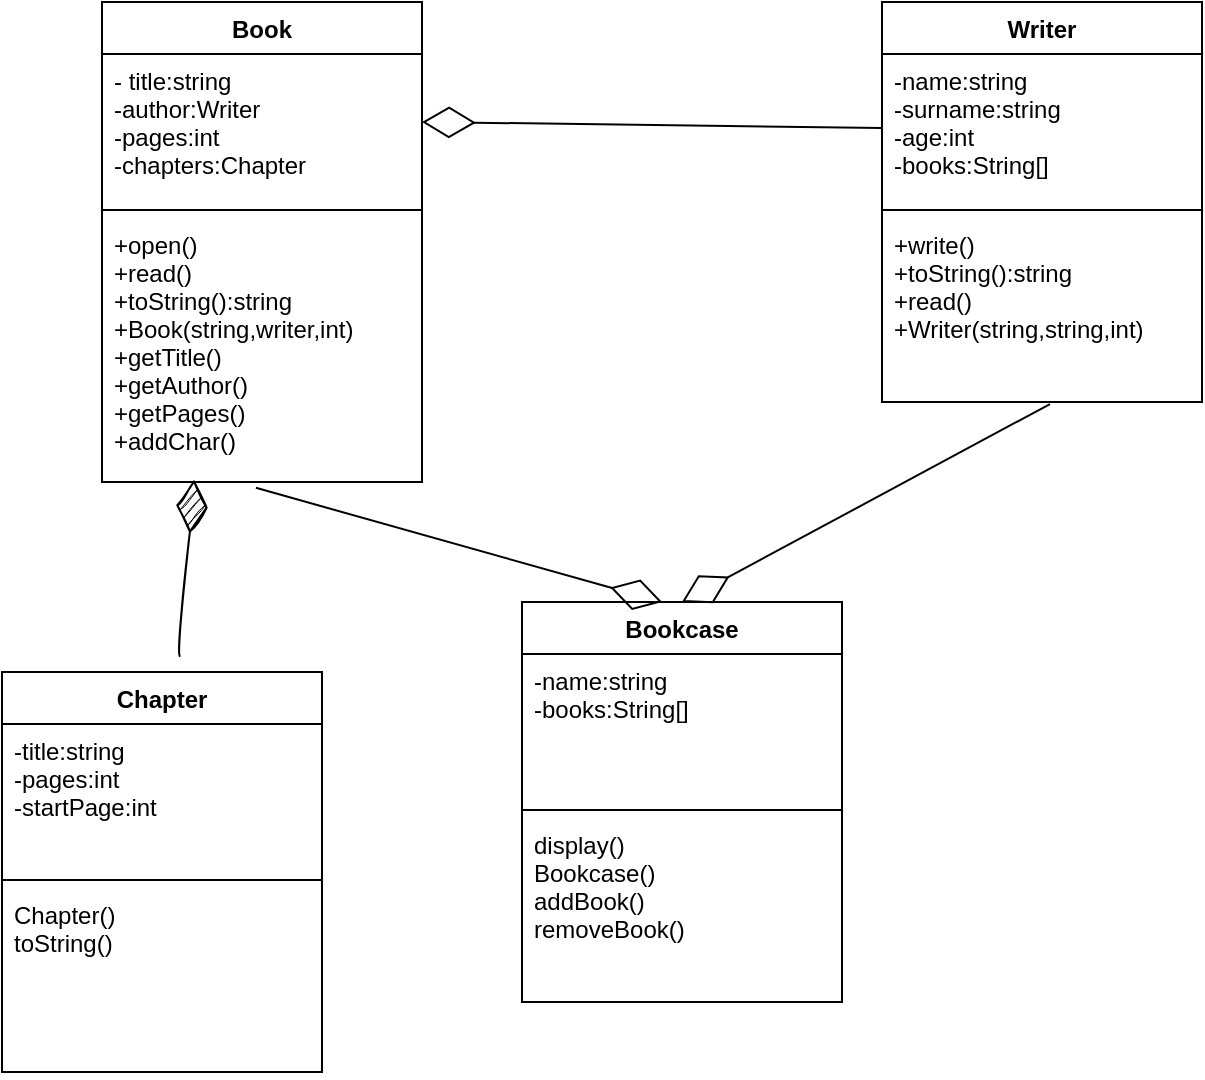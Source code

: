 <mxfile version="15.8.1" type="device" pages="2"><diagram id="hpXDAAsg20ZeI4w_h1mu" name="Page-1"><mxGraphModel dx="924" dy="883" grid="1" gridSize="10" guides="1" tooltips="1" connect="1" arrows="1" fold="1" page="1" pageScale="1" pageWidth="827" pageHeight="1169" math="0" shadow="0"><root><mxCell id="0"/><mxCell id="1" parent="0"/><mxCell id="XFLOXYtCCVQ0YSttBOrB-2" value="Book" style="swimlane;fontStyle=1;align=center;verticalAlign=top;childLayout=stackLayout;horizontal=1;startSize=26;horizontalStack=0;resizeParent=1;resizeParentMax=0;resizeLast=0;collapsible=1;marginBottom=0;" parent="1" vertex="1"><mxGeometry x="120" y="50" width="160" height="240" as="geometry"/></mxCell><mxCell id="XFLOXYtCCVQ0YSttBOrB-3" value="- title:string&#10;-author:Writer&#10;-pages:int&#10;-chapters:Chapter" style="text;strokeColor=none;fillColor=none;align=left;verticalAlign=top;spacingLeft=4;spacingRight=4;overflow=hidden;rotatable=0;points=[[0,0.5],[1,0.5]];portConstraint=eastwest;" parent="XFLOXYtCCVQ0YSttBOrB-2" vertex="1"><mxGeometry y="26" width="160" height="74" as="geometry"/></mxCell><mxCell id="XFLOXYtCCVQ0YSttBOrB-4" value="" style="line;strokeWidth=1;fillColor=none;align=left;verticalAlign=middle;spacingTop=-1;spacingLeft=3;spacingRight=3;rotatable=0;labelPosition=right;points=[];portConstraint=eastwest;" parent="XFLOXYtCCVQ0YSttBOrB-2" vertex="1"><mxGeometry y="100" width="160" height="8" as="geometry"/></mxCell><mxCell id="XFLOXYtCCVQ0YSttBOrB-5" value="+open()&#10;+read()&#10;+toString():string&#10;+Book(string,writer,int)&#10;+getTitle()&#10;+getAuthor()&#10;+getPages()&#10;+addChar()" style="text;strokeColor=none;fillColor=none;align=left;verticalAlign=top;spacingLeft=4;spacingRight=4;overflow=hidden;rotatable=0;points=[[0,0.5],[1,0.5]];portConstraint=eastwest;" parent="XFLOXYtCCVQ0YSttBOrB-2" vertex="1"><mxGeometry y="108" width="160" height="132" as="geometry"/></mxCell><mxCell id="XFLOXYtCCVQ0YSttBOrB-6" value="Writer" style="swimlane;fontStyle=1;align=center;verticalAlign=top;childLayout=stackLayout;horizontal=1;startSize=26;horizontalStack=0;resizeParent=1;resizeParentMax=0;resizeLast=0;collapsible=1;marginBottom=0;" parent="1" vertex="1"><mxGeometry x="510" y="50" width="160" height="200" as="geometry"><mxRectangle x="240" y="40" width="100" height="26" as="alternateBounds"/></mxGeometry></mxCell><mxCell id="XFLOXYtCCVQ0YSttBOrB-7" value="-name:string&#10;-surname:string&#10;-age:int&#10;-books:String[]" style="text;strokeColor=none;fillColor=none;align=left;verticalAlign=top;spacingLeft=4;spacingRight=4;overflow=hidden;rotatable=0;points=[[0,0.5],[1,0.5]];portConstraint=eastwest;" parent="XFLOXYtCCVQ0YSttBOrB-6" vertex="1"><mxGeometry y="26" width="160" height="74" as="geometry"/></mxCell><mxCell id="XFLOXYtCCVQ0YSttBOrB-8" value="" style="line;strokeWidth=1;fillColor=none;align=left;verticalAlign=middle;spacingTop=-1;spacingLeft=3;spacingRight=3;rotatable=0;labelPosition=right;points=[];portConstraint=eastwest;" parent="XFLOXYtCCVQ0YSttBOrB-6" vertex="1"><mxGeometry y="100" width="160" height="8" as="geometry"/></mxCell><mxCell id="XFLOXYtCCVQ0YSttBOrB-9" value="+write()&#10;+toString():string&#10;+read()&#10;+Writer(string,string,int)" style="text;strokeColor=none;fillColor=none;align=left;verticalAlign=top;spacingLeft=4;spacingRight=4;overflow=hidden;rotatable=0;points=[[0,0.5],[1,0.5]];portConstraint=eastwest;" parent="XFLOXYtCCVQ0YSttBOrB-6" vertex="1"><mxGeometry y="108" width="160" height="92" as="geometry"/></mxCell><mxCell id="C1U3ARaBusEptXIlaP_k-1" value="Bookcase" style="swimlane;fontStyle=1;align=center;verticalAlign=top;childLayout=stackLayout;horizontal=1;startSize=26;horizontalStack=0;resizeParent=1;resizeParentMax=0;resizeLast=0;collapsible=1;marginBottom=0;" vertex="1" parent="1"><mxGeometry x="330" y="350" width="160" height="200" as="geometry"><mxRectangle x="240" y="40" width="100" height="26" as="alternateBounds"/></mxGeometry></mxCell><mxCell id="C1U3ARaBusEptXIlaP_k-2" value="-name:string&#10;-books:String[]" style="text;strokeColor=none;fillColor=none;align=left;verticalAlign=top;spacingLeft=4;spacingRight=4;overflow=hidden;rotatable=0;points=[[0,0.5],[1,0.5]];portConstraint=eastwest;" vertex="1" parent="C1U3ARaBusEptXIlaP_k-1"><mxGeometry y="26" width="160" height="74" as="geometry"/></mxCell><mxCell id="C1U3ARaBusEptXIlaP_k-3" value="" style="line;strokeWidth=1;fillColor=none;align=left;verticalAlign=middle;spacingTop=-1;spacingLeft=3;spacingRight=3;rotatable=0;labelPosition=right;points=[];portConstraint=eastwest;" vertex="1" parent="C1U3ARaBusEptXIlaP_k-1"><mxGeometry y="100" width="160" height="8" as="geometry"/></mxCell><mxCell id="C1U3ARaBusEptXIlaP_k-4" value="display()&#10;Bookcase()&#10;addBook()&#10;removeBook()" style="text;strokeColor=none;fillColor=none;align=left;verticalAlign=top;spacingLeft=4;spacingRight=4;overflow=hidden;rotatable=0;points=[[0,0.5],[1,0.5]];portConstraint=eastwest;" vertex="1" parent="C1U3ARaBusEptXIlaP_k-1"><mxGeometry y="108" width="160" height="92" as="geometry"/></mxCell><mxCell id="C1U3ARaBusEptXIlaP_k-10" value="" style="endArrow=diamondThin;endFill=0;endSize=24;html=1;rounded=0;exitX=0.481;exitY=1.022;exitDx=0;exitDy=0;exitPerimeter=0;entryX=0.438;entryY=0;entryDx=0;entryDy=0;entryPerimeter=0;" edge="1" parent="1" source="XFLOXYtCCVQ0YSttBOrB-5" target="C1U3ARaBusEptXIlaP_k-1"><mxGeometry width="160" relative="1" as="geometry"><mxPoint x="280" y="258" as="sourcePoint"/><mxPoint x="410" y="340" as="targetPoint"/></mxGeometry></mxCell><mxCell id="C1U3ARaBusEptXIlaP_k-11" value="" style="endArrow=diamondThin;endFill=0;endSize=24;html=1;rounded=0;exitX=0;exitY=0.5;exitDx=0;exitDy=0;" edge="1" parent="1" source="XFLOXYtCCVQ0YSttBOrB-7"><mxGeometry width="160" relative="1" as="geometry"><mxPoint x="430" y="111" as="sourcePoint"/><mxPoint x="280" y="110" as="targetPoint"/></mxGeometry></mxCell><mxCell id="C1U3ARaBusEptXIlaP_k-12" value="" style="endArrow=diamondThin;endFill=0;endSize=24;html=1;rounded=0;exitX=0.525;exitY=1.011;exitDx=0;exitDy=0;entryX=0.5;entryY=0;entryDx=0;entryDy=0;exitPerimeter=0;" edge="1" parent="1" source="XFLOXYtCCVQ0YSttBOrB-9" target="C1U3ARaBusEptXIlaP_k-1"><mxGeometry width="160" relative="1" as="geometry"><mxPoint x="440" y="258" as="sourcePoint"/><mxPoint x="490" y="340" as="targetPoint"/></mxGeometry></mxCell><mxCell id="C1U3ARaBusEptXIlaP_k-13" value="Chapter" style="swimlane;fontStyle=1;align=center;verticalAlign=top;childLayout=stackLayout;horizontal=1;startSize=26;horizontalStack=0;resizeParent=1;resizeParentMax=0;resizeLast=0;collapsible=1;marginBottom=0;" vertex="1" parent="1"><mxGeometry x="70" y="385" width="160" height="200" as="geometry"><mxRectangle x="240" y="40" width="100" height="26" as="alternateBounds"/></mxGeometry></mxCell><mxCell id="C1U3ARaBusEptXIlaP_k-14" value="-title:string&#10;-pages:int&#10;-startPage:int" style="text;strokeColor=none;fillColor=none;align=left;verticalAlign=top;spacingLeft=4;spacingRight=4;overflow=hidden;rotatable=0;points=[[0,0.5],[1,0.5]];portConstraint=eastwest;" vertex="1" parent="C1U3ARaBusEptXIlaP_k-13"><mxGeometry y="26" width="160" height="74" as="geometry"/></mxCell><mxCell id="C1U3ARaBusEptXIlaP_k-15" value="" style="line;strokeWidth=1;fillColor=none;align=left;verticalAlign=middle;spacingTop=-1;spacingLeft=3;spacingRight=3;rotatable=0;labelPosition=right;points=[];portConstraint=eastwest;" vertex="1" parent="C1U3ARaBusEptXIlaP_k-13"><mxGeometry y="100" width="160" height="8" as="geometry"/></mxCell><mxCell id="C1U3ARaBusEptXIlaP_k-16" value="Chapter()&#10;toString()" style="text;strokeColor=none;fillColor=none;align=left;verticalAlign=top;spacingLeft=4;spacingRight=4;overflow=hidden;rotatable=0;points=[[0,0.5],[1,0.5]];portConstraint=eastwest;" vertex="1" parent="C1U3ARaBusEptXIlaP_k-13"><mxGeometry y="108" width="160" height="92" as="geometry"/></mxCell><mxCell id="C1U3ARaBusEptXIlaP_k-18" value="" style="endArrow=diamondThin;endFill=1;endSize=24;html=1;rounded=0;sketch=1;hachureGap=4;fontFamily=Architects Daughter;fontSource=https%3A%2F%2Ffonts.googleapis.com%2Fcss%3Ffamily%3DArchitects%2BDaughter;fontSize=16;sourcePerimeterSpacing=8;targetPerimeterSpacing=8;curved=1;entryX=0.288;entryY=0.991;entryDx=0;entryDy=0;entryPerimeter=0;" edge="1" parent="1" source="C1U3ARaBusEptXIlaP_k-13" target="XFLOXYtCCVQ0YSttBOrB-5"><mxGeometry width="160" relative="1" as="geometry"><mxPoint x="60" y="330" as="sourcePoint"/><mxPoint x="220" y="330" as="targetPoint"/></mxGeometry></mxCell></root></mxGraphModel></diagram><diagram id="AFelqpK0gpWxaOLKqGsK" name="Page-2"><mxGraphModel dx="1302" dy="794" grid="1" gridSize="10" guides="1" tooltips="1" connect="1" arrows="1" fold="1" page="1" pageScale="1" pageWidth="827" pageHeight="1169" math="0" shadow="0"><root><mxCell id="tDssfJmT6EsMot3kscDy-0"/><mxCell id="tDssfJmT6EsMot3kscDy-1" parent="tDssfJmT6EsMot3kscDy-0"/><mxCell id="tDssfJmT6EsMot3kscDy-2" value="Processor" style="swimlane;fontStyle=1;align=center;verticalAlign=top;childLayout=stackLayout;horizontal=1;startSize=26;horizontalStack=0;resizeParent=1;resizeParentMax=0;resizeLast=0;collapsible=1;marginBottom=0;" vertex="1" parent="tDssfJmT6EsMot3kscDy-1"><mxGeometry x="500" y="140" width="160" height="210" as="geometry"/></mxCell><mxCell id="tDssfJmT6EsMot3kscDy-3" value="-power:int&#10;-model:string&#10;-producent:string" style="text;strokeColor=none;fillColor=none;align=left;verticalAlign=top;spacingLeft=4;spacingRight=4;overflow=hidden;rotatable=0;points=[[0,0.5],[1,0.5]];portConstraint=eastwest;" vertex="1" parent="tDssfJmT6EsMot3kscDy-2"><mxGeometry y="26" width="160" height="54" as="geometry"/></mxCell><mxCell id="tDssfJmT6EsMot3kscDy-4" value="" style="line;strokeWidth=1;fillColor=none;align=left;verticalAlign=middle;spacingTop=-1;spacingLeft=3;spacingRight=3;rotatable=0;labelPosition=right;points=[];portConstraint=eastwest;" vertex="1" parent="tDssfJmT6EsMot3kscDy-2"><mxGeometry y="80" width="160" height="50" as="geometry"/></mxCell><mxCell id="tDssfJmT6EsMot3kscDy-5" value="+toString()&#10;+Processor(int,string,string)" style="text;strokeColor=none;fillColor=none;align=left;verticalAlign=top;spacingLeft=4;spacingRight=4;overflow=hidden;rotatable=0;points=[[0,0.5],[1,0.5]];portConstraint=eastwest;" vertex="1" parent="tDssfJmT6EsMot3kscDy-2"><mxGeometry y="130" width="160" height="80" as="geometry"/></mxCell><mxCell id="tDssfJmT6EsMot3kscDy-6" value="Computer" style="swimlane;fontStyle=1;align=center;verticalAlign=top;childLayout=stackLayout;horizontal=1;startSize=26;horizontalStack=0;resizeParent=1;resizeParentMax=0;resizeLast=0;collapsible=1;marginBottom=0;" vertex="1" parent="tDssfJmT6EsMot3kscDy-1"><mxGeometry x="140" y="140" width="160" height="220" as="geometry"/></mxCell><mxCell id="tDssfJmT6EsMot3kscDy-7" value="-diskType:string&#10;-rom:int&#10;-ram:int&#10;-proc:Processor" style="text;strokeColor=none;fillColor=none;align=left;verticalAlign=top;spacingLeft=4;spacingRight=4;overflow=hidden;rotatable=0;points=[[0,0.5],[1,0.5]];portConstraint=eastwest;" vertex="1" parent="tDssfJmT6EsMot3kscDy-6"><mxGeometry y="26" width="160" height="64" as="geometry"/></mxCell><mxCell id="tDssfJmT6EsMot3kscDy-8" value="" style="line;strokeWidth=1;fillColor=none;align=left;verticalAlign=middle;spacingTop=-1;spacingLeft=3;spacingRight=3;rotatable=0;labelPosition=right;points=[];portConstraint=eastwest;" vertex="1" parent="tDssfJmT6EsMot3kscDy-6"><mxGeometry y="90" width="160" height="68" as="geometry"/></mxCell><mxCell id="tDssfJmT6EsMot3kscDy-9" value="+turnOn()&#10;+turnOff()&#10;+toString()&#10;+Computer(string,int,int,Processor)" style="text;strokeColor=none;fillColor=none;align=left;verticalAlign=top;spacingLeft=4;spacingRight=4;overflow=hidden;rotatable=0;points=[[0,0.5],[1,0.5]];portConstraint=eastwest;" vertex="1" parent="tDssfJmT6EsMot3kscDy-6"><mxGeometry y="158" width="160" height="62" as="geometry"/></mxCell><mxCell id="tDssfJmT6EsMot3kscDy-11" value="" style="endArrow=diamondThin;endFill=1;endSize=24;html=1;rounded=0;" edge="1" parent="tDssfJmT6EsMot3kscDy-1"><mxGeometry width="160" relative="1" as="geometry"><mxPoint x="500" y="220" as="sourcePoint"/><mxPoint x="300" y="220" as="targetPoint"/></mxGeometry></mxCell></root></mxGraphModel></diagram></mxfile>